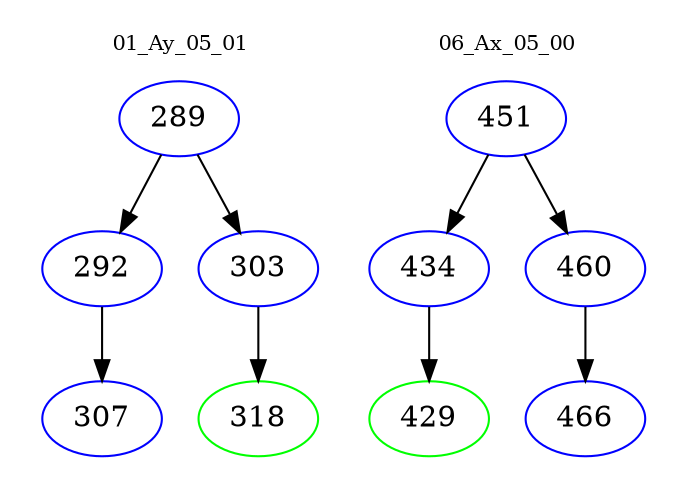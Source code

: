 digraph{
subgraph cluster_0 {
color = white
label = "01_Ay_05_01";
fontsize=10;
T0_289 [label="289", color="blue"]
T0_289 -> T0_292 [color="black"]
T0_292 [label="292", color="blue"]
T0_292 -> T0_307 [color="black"]
T0_307 [label="307", color="blue"]
T0_289 -> T0_303 [color="black"]
T0_303 [label="303", color="blue"]
T0_303 -> T0_318 [color="black"]
T0_318 [label="318", color="green"]
}
subgraph cluster_1 {
color = white
label = "06_Ax_05_00";
fontsize=10;
T1_451 [label="451", color="blue"]
T1_451 -> T1_434 [color="black"]
T1_434 [label="434", color="blue"]
T1_434 -> T1_429 [color="black"]
T1_429 [label="429", color="green"]
T1_451 -> T1_460 [color="black"]
T1_460 [label="460", color="blue"]
T1_460 -> T1_466 [color="black"]
T1_466 [label="466", color="blue"]
}
}
